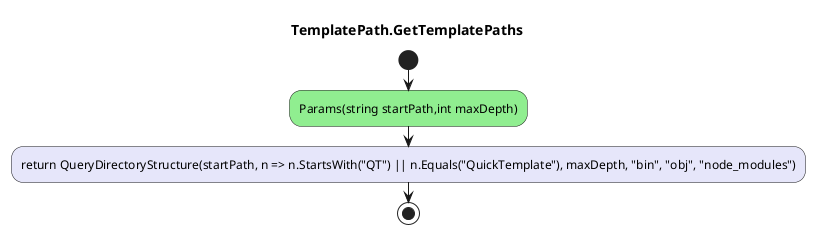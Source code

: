 @startuml TemplatePath.GetTemplatePaths
title TemplatePath.GetTemplatePaths
start
#LightGreen:Params(string startPath,int maxDepth);
#Lavender:return QueryDirectoryStructure(startPath, n => n.StartsWith("QT") || n.Equals("QuickTemplate"), maxDepth, "bin", "obj", "node_modules");
stop
@enduml

